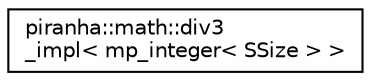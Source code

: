 digraph "Graphical Class Hierarchy"
{
  edge [fontname="Helvetica",fontsize="10",labelfontname="Helvetica",labelfontsize="10"];
  node [fontname="Helvetica",fontsize="10",shape=record];
  rankdir="LR";
  Node0 [label="piranha::math::div3\l_impl\< mp_integer\< SSize \> \>",height=0.2,width=0.4,color="black", fillcolor="white", style="filled",URL="$structpiranha_1_1math_1_1div3__impl_3_01mp__integer_3_01_s_size_01_4_01_4.html",tooltip="Specialisation of the implementation of piranha::math::div3() for piranha::mp_integer. "];
}
